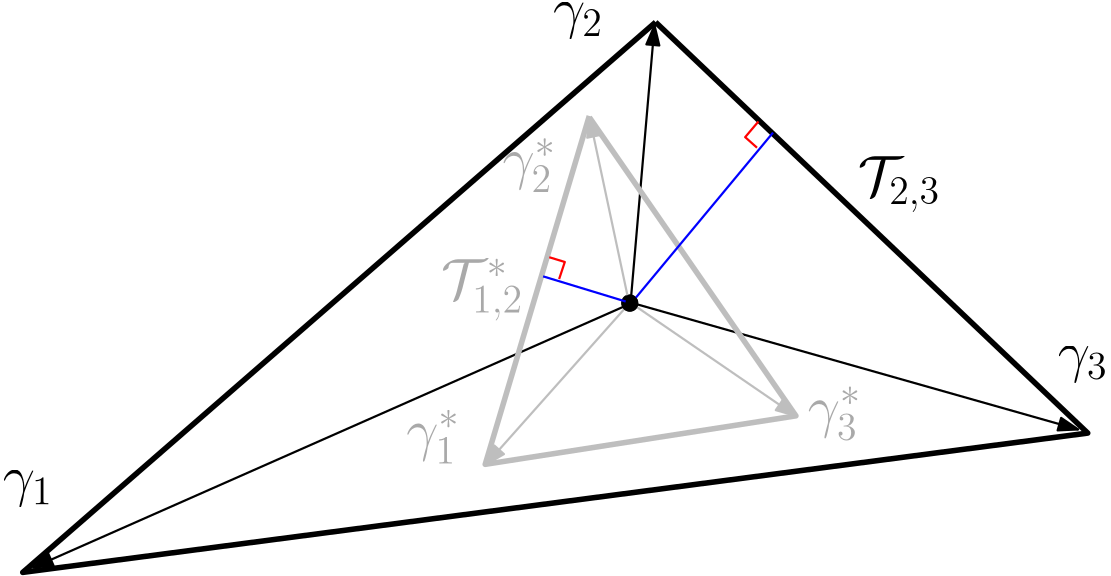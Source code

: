 <?xml version="1.0"?>
<!DOCTYPE ipe SYSTEM "ipe.dtd">
<ipe version="70206" creator="Ipe 7.2.7">
<info created="D:20190809173916" modified="D:20190809174638"/>
<ipestyle name="basic">
<symbol name="arrow/arc(spx)">
<path stroke="sym-stroke" fill="sym-stroke" pen="sym-pen">
0 0 m
-1 0.333 l
-1 -0.333 l
h
</path>
</symbol>
<symbol name="arrow/farc(spx)">
<path stroke="sym-stroke" fill="white" pen="sym-pen">
0 0 m
-1 0.333 l
-1 -0.333 l
h
</path>
</symbol>
<symbol name="arrow/ptarc(spx)">
<path stroke="sym-stroke" fill="sym-stroke" pen="sym-pen">
0 0 m
-1 0.333 l
-0.8 0 l
-1 -0.333 l
h
</path>
</symbol>
<symbol name="arrow/fptarc(spx)">
<path stroke="sym-stroke" fill="white" pen="sym-pen">
0 0 m
-1 0.333 l
-0.8 0 l
-1 -0.333 l
h
</path>
</symbol>
<symbol name="mark/circle(sx)" transformations="translations">
<path fill="sym-stroke">
0.6 0 0 0.6 0 0 e
0.4 0 0 0.4 0 0 e
</path>
</symbol>
<symbol name="mark/disk(sx)" transformations="translations">
<path fill="sym-stroke">
0.6 0 0 0.6 0 0 e
</path>
</symbol>
<symbol name="mark/fdisk(sfx)" transformations="translations">
<group>
<path fill="sym-fill">
0.5 0 0 0.5 0 0 e
</path>
<path fill="sym-stroke" fillrule="eofill">
0.6 0 0 0.6 0 0 e
0.4 0 0 0.4 0 0 e
</path>
</group>
</symbol>
<symbol name="mark/box(sx)" transformations="translations">
<path fill="sym-stroke" fillrule="eofill">
-0.6 -0.6 m
0.6 -0.6 l
0.6 0.6 l
-0.6 0.6 l
h
-0.4 -0.4 m
0.4 -0.4 l
0.4 0.4 l
-0.4 0.4 l
h
</path>
</symbol>
<symbol name="mark/square(sx)" transformations="translations">
<path fill="sym-stroke">
-0.6 -0.6 m
0.6 -0.6 l
0.6 0.6 l
-0.6 0.6 l
h
</path>
</symbol>
<symbol name="mark/fsquare(sfx)" transformations="translations">
<group>
<path fill="sym-fill">
-0.5 -0.5 m
0.5 -0.5 l
0.5 0.5 l
-0.5 0.5 l
h
</path>
<path fill="sym-stroke" fillrule="eofill">
-0.6 -0.6 m
0.6 -0.6 l
0.6 0.6 l
-0.6 0.6 l
h
-0.4 -0.4 m
0.4 -0.4 l
0.4 0.4 l
-0.4 0.4 l
h
</path>
</group>
</symbol>
<symbol name="mark/cross(sx)" transformations="translations">
<group>
<path fill="sym-stroke">
-0.43 -0.57 m
0.57 0.43 l
0.43 0.57 l
-0.57 -0.43 l
h
</path>
<path fill="sym-stroke">
-0.43 0.57 m
0.57 -0.43 l
0.43 -0.57 l
-0.57 0.43 l
h
</path>
</group>
</symbol>
<symbol name="arrow/fnormal(spx)">
<path stroke="sym-stroke" fill="white" pen="sym-pen">
0 0 m
-1 0.333 l
-1 -0.333 l
h
</path>
</symbol>
<symbol name="arrow/pointed(spx)">
<path stroke="sym-stroke" fill="sym-stroke" pen="sym-pen">
0 0 m
-1 0.333 l
-0.8 0 l
-1 -0.333 l
h
</path>
</symbol>
<symbol name="arrow/fpointed(spx)">
<path stroke="sym-stroke" fill="white" pen="sym-pen">
0 0 m
-1 0.333 l
-0.8 0 l
-1 -0.333 l
h
</path>
</symbol>
<symbol name="arrow/linear(spx)">
<path stroke="sym-stroke" pen="sym-pen">
-1 0.333 m
0 0 l
-1 -0.333 l
</path>
</symbol>
<symbol name="arrow/fdouble(spx)">
<path stroke="sym-stroke" fill="white" pen="sym-pen">
0 0 m
-1 0.333 l
-1 -0.333 l
h
-1 0 m
-2 0.333 l
-2 -0.333 l
h
</path>
</symbol>
<symbol name="arrow/double(spx)">
<path stroke="sym-stroke" fill="sym-stroke" pen="sym-pen">
0 0 m
-1 0.333 l
-1 -0.333 l
h
-1 0 m
-2 0.333 l
-2 -0.333 l
h
</path>
</symbol>
<pen name="heavier" value="0.8"/>
<pen name="fat" value="1.2"/>
<pen name="ultrafat" value="2"/>
<symbolsize name="large" value="5"/>
<symbolsize name="small" value="2"/>
<symbolsize name="tiny" value="1.1"/>
<arrowsize name="large" value="10"/>
<arrowsize name="small" value="5"/>
<arrowsize name="tiny" value="3"/>
<color name="red" value="1 0 0"/>
<color name="green" value="0 1 0"/>
<color name="blue" value="0 0 1"/>
<color name="yellow" value="1 1 0"/>
<color name="orange" value="1 0.647 0"/>
<color name="gold" value="1 0.843 0"/>
<color name="purple" value="0.627 0.125 0.941"/>
<color name="gray" value="0.745"/>
<color name="brown" value="0.647 0.165 0.165"/>
<color name="navy" value="0 0 0.502"/>
<color name="pink" value="1 0.753 0.796"/>
<color name="seagreen" value="0.18 0.545 0.341"/>
<color name="turquoise" value="0.251 0.878 0.816"/>
<color name="violet" value="0.933 0.51 0.933"/>
<color name="darkblue" value="0 0 0.545"/>
<color name="darkcyan" value="0 0.545 0.545"/>
<color name="darkgray" value="0.663"/>
<color name="darkgreen" value="0 0.392 0"/>
<color name="darkmagenta" value="0.545 0 0.545"/>
<color name="darkorange" value="1 0.549 0"/>
<color name="darkred" value="0.545 0 0"/>
<color name="lightblue" value="0.678 0.847 0.902"/>
<color name="lightcyan" value="0.878 1 1"/>
<color name="lightgray" value="0.827"/>
<color name="lightgreen" value="0.565 0.933 0.565"/>
<color name="lightyellow" value="1 1 0.878"/>
<dashstyle name="dashed" value="[4] 0"/>
<dashstyle name="dotted" value="[1 3] 0"/>
<dashstyle name="dash dotted" value="[4 2 1 2] 0"/>
<dashstyle name="dash dot dotted" value="[4 2 1 2 1 2] 0"/>
<textsize name="large" value="\large"/>
<textsize name="Large" value="\Large"/>
<textsize name="LARGE" value="\LARGE"/>
<textsize name="huge" value="\huge"/>
<textsize name="Huge" value="\Huge"/>
<textsize name="small" value="\small"/>
<textsize name="footnote" value="\footnotesize"/>
<textsize name="tiny" value="\tiny"/>
<textstyle name="center" begin="\begin{center}" end="\end{center}"/>
<textstyle name="itemize" begin="\begin{itemize}" end="\end{itemize}"/>
<textstyle name="item" begin="\begin{itemize}\item{}" end="\end{itemize}"/>
<gridsize name="4 pts" value="4"/>
<gridsize name="8 pts (~3 mm)" value="8"/>
<gridsize name="16 pts (~6 mm)" value="16"/>
<gridsize name="32 pts (~12 mm)" value="32"/>
<gridsize name="10 pts (~3.5 mm)" value="10"/>
<gridsize name="20 pts (~7 mm)" value="20"/>
<gridsize name="14 pts (~5 mm)" value="14"/>
<gridsize name="28 pts (~10 mm)" value="28"/>
<gridsize name="56 pts (~20 mm)" value="56"/>
<anglesize name="90 deg" value="90"/>
<anglesize name="60 deg" value="60"/>
<anglesize name="45 deg" value="45"/>
<anglesize name="30 deg" value="30"/>
<anglesize name="22.5 deg" value="22.5"/>
<opacity name="10%" value="0.1"/>
<opacity name="30%" value="0.3"/>
<opacity name="50%" value="0.5"/>
<opacity name="75%" value="0.75"/>
<tiling name="falling" angle="-60" step="4" width="1"/>
<tiling name="rising" angle="30" step="4" width="1"/>
</ipestyle>
<page>
<layer name="alpha"/>
<view layers="alpha" active="alpha"/>
<path layer="alpha" matrix="0.956352 -0.292218 0.292218 0.956352 -81.2392 96.1161" stroke="black" pen="ultrafat">
272 448 m
464 352 l
112 192 l
272 448 l
</path>
<use matrix="0.956352 -0.292218 0.292218 0.956352 -81.2392 96.1161" name="mark/disk(sx)" pos="292.583 348.734" size="large" stroke="black"/>
<path matrix="0.956352 -0.292218 0.292218 0.956352 -81.2392 96.1161" stroke="black" pen="heavier" arrow="normal/normal">
292.547 348.851 m
460.309 352.239 l
</path>
<path matrix="0.956352 -0.292218 0.292218 0.956352 -81.2392 96.1161" stroke="black" pen="heavier" arrow="normal/normal">
292.865 348.984 m
271.986 446.734 l
</path>
<path matrix="0.956352 -0.292218 0.292218 0.956352 -81.2392 96.1161" stroke="black" pen="heavier" arrow="normal/normal">
293.008 348.515 m
115.073 194.755 l
</path>
<path matrix="0.956352 -0.292218 0.292218 0.956352 -96.1927 163.05" stroke="gray" pen="heavier" arrow="normal/normal">
325.724 289.87 m
293.125 348.653 l
</path>
<path matrix="0.956352 -0.292218 0.292218 0.956352 -21.364 55.3871" stroke="gray" pen="heavier" arrow="normal/normal">
224.259 370.064 m
292.411 348.664 l
</path>
<path matrix="0.956352 -0.292218 0.292218 0.956352 -134.207 36.839" stroke="gray" pen="heavier" arrow="normal/normal">
325.831 420.516 m
293.511 350.125 l
</path>
<use matrix="0.956352 -0.292218 0.292218 0.956352 -81.2392 96.1161" name="mark/disk(sx)" pos="292.62 348.476" size="large" stroke="black"/>
<path matrix="0.956352 -0.292218 0.292218 0.956352 -81.2392 96.1161" stroke="gray" pen="ultrafat">
259.036 408.749 m
259.851 277.856 l
361.723 327.235 l
259.192 408.291 l
</path>
<text matrix="0.956352 -0.292218 0.292218 0.956352 -81.2392 96.1161" transformations="translations" pos="97.0421 216.353" stroke="black" type="label" width="18.016" height="8.894" depth="4.02" valign="baseline" size="huge">$\gamma_1$</text>
<text matrix="0.956352 -0.292218 0.292218 0.956352 -81.2392 96.1161" transformations="translations" pos="237.261 435.394" stroke="black" type="label" width="18.016" height="8.894" depth="4.02" valign="baseline" size="huge">$\gamma_2$</text>
<text matrix="0.956352 -0.292218 0.292218 0.956352 -81.2392 96.1161" transformations="translations" pos="447.185 370.246" stroke="black" type="label" width="18.016" height="8.894" depth="4.02" valign="baseline" size="huge">$\gamma_3$</text>
<text matrix="0.956352 -0.292218 0.292218 0.956352 -81.2392 96.1161" transformations="translations" pos="231.104 274.698" stroke="darkgray" type="label" width="19.289" height="14.171" depth="5.11" valign="baseline" size="huge">$\gamma_1^*$</text>
<text matrix="0.956352 -0.292218 0.292218 0.956352 -82.4405 101.85" transformations="translations" pos="238.454 373.149" stroke="darkgray" type="label" width="19.289" height="14.171" depth="5.11" valign="baseline" size="huge">$\gamma_2^*$</text>
<text matrix="0.956352 -0.292218 0.292218 0.956352 -81.2392 96.1161" transformations="translations" pos="366.898 324.919" stroke="darkgray" type="label" width="19.289" height="14.171" depth="5.11" valign="baseline" size="huge">$\gamma_3^*$</text>
<path matrix="0.956352 -0.292218 0.292218 0.956352 -81.2392 96.1161" stroke="blue" pen="heavier">
293.13 348.572 m
324.043 422.332 l
</path>
<path matrix="0.956352 -0.292218 0.292218 0.956352 -81.2392 96.1161" stroke="red" pen="heavier">
317.847 424.633 m
314.932 417.845 l
320.119 415.456 l
</path>
<use matrix="0.956352 -0.292218 0.292218 0.956352 -81.2392 96.1161" name="mark/disk(sx)" pos="292.799 348.518" size="large" stroke="black"/>
<path matrix="0.956352 -0.292218 0.292218 0.956352 -81.2392 96.1161" stroke="blue" pen="heavier">
291.085 348.687 m
260.01 348.658 l
</path>
<path matrix="0.956352 -0.292218 0.292218 0.956352 -81.2392 96.1161" stroke="red" pen="heavier">
260.135 355.894 m
265.967 355.892 l
265.808 349.414 l
</path>
<text matrix="0.956352 -0.292218 0.292218 0.956352 -81.2392 96.1161" transformations="translations" pos="359.852 409.679" stroke="black" type="label" width="29.701" height="14.118" depth="5.89" valign="baseline" size="huge">$\mathcal{T}_{2,3}$</text>
<text matrix="0.956352 -0.292218 0.292218 0.956352 -81.2392 96.1161" transformations="translations" pos="227.146 330.377" stroke="darkgray" type="label" width="29.701" height="14.171" depth="7.9" valign="baseline" size="huge">$\mathcal{T}^*_{1,2}$</text>
</page>
</ipe>
